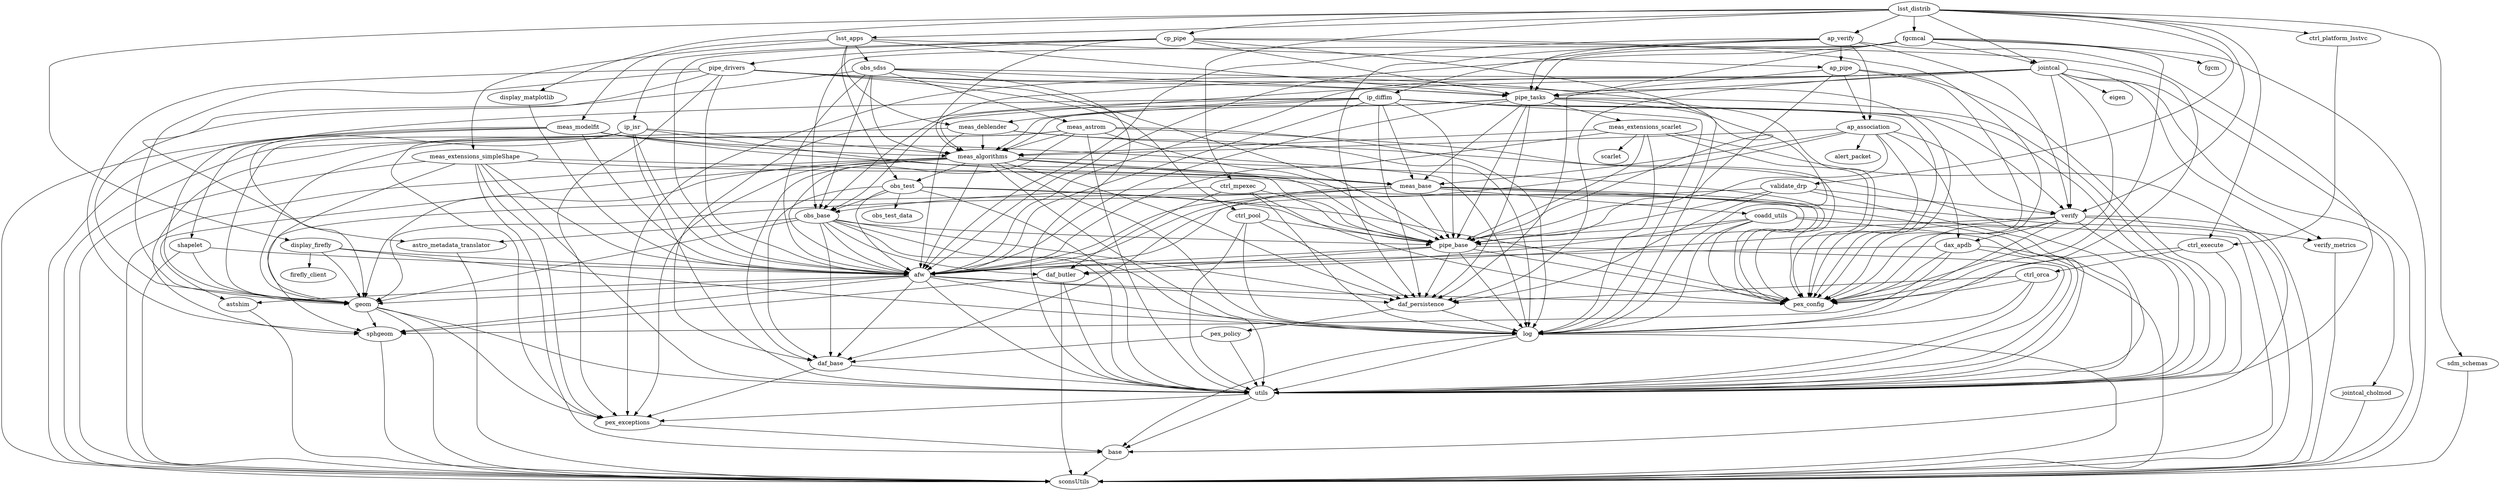 // Graph for lsst_distrib
digraph {
	lsst_distrib
	lsst_distrib -> lsst_apps
	lsst_apps
	lsst_apps -> meas_deblender
	meas_deblender
	meas_deblender -> afw
	afw
	afw -> daf_base
	daf_base
	daf_base -> utils
	utils
	utils -> base
	base
	base -> sconsUtils
	sconsUtils
	utils -> pex_exceptions
	pex_exceptions
	pex_exceptions -> base
	base
	daf_base -> pex_exceptions
	pex_exceptions
	afw -> daf_persistence
	daf_persistence
	daf_persistence -> log
	log
	log -> base
	base
	log -> sconsUtils
	sconsUtils
	log -> utils
	utils
	daf_persistence -> pex_policy
	pex_policy
	pex_policy -> daf_base
	daf_base
	pex_policy -> utils
	utils
	afw -> pex_config
	pex_config
	afw -> geom
	geom
	geom -> sconsUtils
	sconsUtils
	geom -> sphgeom
	sphgeom
	sphgeom -> sconsUtils
	sconsUtils
	geom -> pex_exceptions
	pex_exceptions
	geom -> utils
	utils
	afw -> log
	log
	afw -> sphgeom
	sphgeom
	afw -> utils
	utils
	afw -> astshim
	astshim
	astshim -> sconsUtils
	sconsUtils
	meas_deblender -> log
	log
	meas_deblender -> meas_algorithms
	meas_algorithms
	meas_algorithms -> astshim
	astshim
	meas_algorithms -> daf_base
	daf_base
	meas_algorithms -> daf_persistence
	daf_persistence
	meas_algorithms -> geom
	geom
	meas_algorithms -> afw
	afw
	meas_algorithms -> log
	log
	meas_algorithms -> meas_base
	meas_base
	meas_base -> utils
	utils
	meas_base -> geom
	geom
	meas_base -> afw
	afw
	meas_base -> coadd_utils
	coadd_utils
	coadd_utils -> afw
	afw
	coadd_utils -> log
	log
	coadd_utils -> pex_config
	pex_config
	coadd_utils -> pipe_base
	pipe_base
	pipe_base -> daf_butler
	daf_butler
	daf_butler -> sphgeom
	sphgeom
	daf_butler -> sconsUtils
	sconsUtils
	daf_butler -> utils
	utils
	pipe_base -> daf_persistence
	daf_persistence
	pipe_base -> log
	log
	pipe_base -> pex_config
	pex_config
	pipe_base -> utils
	utils
	pipe_base -> afw
	afw
	coadd_utils -> sconsUtils
	sconsUtils
	coadd_utils -> utils
	utils
	meas_base -> daf_base
	daf_base
	meas_base -> sphgeom
	sphgeom
	meas_base -> pex_config
	pex_config
	meas_base -> pipe_base
	pipe_base
	meas_base -> sconsUtils
	sconsUtils
	meas_algorithms -> obs_test
	obs_test
	obs_test -> afw
	afw
	obs_test -> daf_base
	daf_base
	obs_test -> obs_base
	obs_base
	obs_base -> daf_base
	daf_base
	obs_base -> log
	log
	obs_base -> daf_persistence
	daf_persistence
	obs_base -> afw
	afw
	obs_base -> utils
	utils
	obs_base -> astro_metadata_translator
	astro_metadata_translator
	astro_metadata_translator -> sconsUtils
	sconsUtils
	obs_base -> geom
	geom
	obs_base -> daf_butler
	daf_butler
	obs_base -> pipe_base
	pipe_base
	obs_test -> pex_config
	pex_config
	obs_test -> utils
	utils
	obs_test -> obs_test_data
	obs_test_data
	obs_test -> pipe_base
	pipe_base
	meas_algorithms -> pex_config
	pex_config
	meas_algorithms -> pex_exceptions
	pex_exceptions
	meas_algorithms -> pipe_base
	pipe_base
	meas_algorithms -> sconsUtils
	sconsUtils
	meas_algorithms -> utils
	utils
	meas_deblender -> sconsUtils
	sconsUtils
	meas_deblender -> utils
	utils
	lsst_apps -> meas_modelfit
	meas_modelfit
	meas_modelfit -> afw
	afw
	meas_modelfit -> meas_algorithms
	meas_algorithms
	meas_modelfit -> meas_base
	meas_base
	meas_modelfit -> log
	log
	meas_modelfit -> sconsUtils
	sconsUtils
	meas_modelfit -> shapelet
	shapelet
	shapelet -> afw
	afw
	shapelet -> sconsUtils
	sconsUtils
	shapelet -> geom
	geom
	meas_modelfit -> geom
	geom
	lsst_apps -> pipe_tasks
	pipe_tasks
	pipe_tasks -> afw
	afw
	pipe_tasks -> daf_persistence
	daf_persistence
	pipe_tasks -> log
	log
	pipe_tasks -> meas_base
	meas_base
	pipe_tasks -> pipe_base
	pipe_base
	pipe_tasks -> pex_config
	pex_config
	pipe_tasks -> utils
	utils
	pipe_tasks -> obs_base
	obs_base
	pipe_tasks -> meas_algorithms
	meas_algorithms
	pipe_tasks -> meas_extensions_scarlet
	meas_extensions_scarlet
	meas_extensions_scarlet -> base
	base
	meas_extensions_scarlet -> afw
	afw
	meas_extensions_scarlet -> log
	log
	meas_extensions_scarlet -> scarlet
	scarlet
	meas_extensions_scarlet -> pex_config
	pex_config
	meas_extensions_scarlet -> pipe_base
	pipe_base
	meas_extensions_scarlet -> meas_algorithms
	meas_algorithms
	lsst_apps -> ap_pipe
	ap_pipe
	ap_pipe -> utils
	utils
	ap_pipe -> pex_config
	pex_config
	ap_pipe -> pipe_base
	pipe_base
	ap_pipe -> pipe_tasks
	pipe_tasks
	ap_pipe -> ap_association
	ap_association
	ap_association -> afw
	afw
	ap_association -> alert_packet
	alert_packet
	ap_association -> dax_apdb
	dax_apdb
	dax_apdb -> afw
	afw
	dax_apdb -> pex_config
	pex_config
	dax_apdb -> sconsUtils
	sconsUtils
	dax_apdb -> sphgeom
	sphgeom
	dax_apdb -> utils
	utils
	ap_association -> meas_algorithms
	meas_algorithms
	ap_association -> meas_base
	meas_base
	ap_association -> pex_config
	pex_config
	ap_association -> pipe_base
	pipe_base
	ap_association -> verify
	verify
	verify -> sconsUtils
	sconsUtils
	verify -> utils
	utils
	verify -> log
	log
	verify -> pex_config
	pex_config
	verify -> daf_butler
	daf_butler
	verify -> pipe_base
	pipe_base
	verify -> dax_apdb
	dax_apdb
	verify -> verify_metrics
	verify_metrics
	verify_metrics -> sconsUtils
	sconsUtils
	lsst_apps -> obs_sdss
	obs_sdss
	obs_sdss -> obs_base
	obs_base
	obs_sdss -> afw
	afw
	obs_sdss -> meas_algorithms
	meas_algorithms
	obs_sdss -> meas_astrom
	meas_astrom
	meas_astrom -> geom
	geom
	meas_astrom -> sphgeom
	sphgeom
	meas_astrom -> afw
	afw
	meas_astrom -> log
	log
	meas_astrom -> meas_algorithms
	meas_algorithms
	meas_astrom -> pex_config
	pex_config
	meas_astrom -> pipe_base
	pipe_base
	meas_astrom -> utils
	utils
	obs_sdss -> pipe_tasks
	pipe_tasks
	obs_sdss -> utils
	utils
	obs_sdss -> log
	log
	obs_sdss -> geom
	geom
	lsst_apps -> obs_test
	obs_test
	lsst_apps -> meas_extensions_simpleShape
	meas_extensions_simpleShape
	meas_extensions_simpleShape -> sconsUtils
	sconsUtils
	meas_extensions_simpleShape -> base
	base
	meas_extensions_simpleShape -> afw
	afw
	meas_extensions_simpleShape -> meas_base
	meas_base
	meas_extensions_simpleShape -> utils
	utils
	meas_extensions_simpleShape -> pex_config
	pex_config
	meas_extensions_simpleShape -> pex_exceptions
	pex_exceptions
	meas_extensions_simpleShape -> geom
	geom
	lsst_distrib -> ctrl_execute
	ctrl_execute
	ctrl_execute -> ctrl_orca
	ctrl_orca
	ctrl_orca -> utils
	utils
	ctrl_orca -> pex_config
	pex_config
	ctrl_orca -> daf_persistence
	daf_persistence
	ctrl_orca -> log
	log
	ctrl_execute -> pex_config
	pex_config
	ctrl_execute -> utils
	utils
	lsst_distrib -> ctrl_mpexec
	ctrl_mpexec
	ctrl_mpexec -> daf_butler
	daf_butler
	ctrl_mpexec -> log
	log
	ctrl_mpexec -> obs_base
	obs_base
	ctrl_mpexec -> pex_config
	pex_config
	ctrl_mpexec -> pipe_base
	pipe_base
	lsst_distrib -> ctrl_platform_lsstvc
	ctrl_platform_lsstvc
	ctrl_platform_lsstvc -> ctrl_execute
	ctrl_execute
	lsst_distrib -> jointcal
	jointcal
	jointcal -> sconsUtils
	sconsUtils
	jointcal -> eigen
	eigen
	jointcal -> afw
	afw
	jointcal -> daf_persistence
	daf_persistence
	jointcal -> obs_base
	obs_base
	jointcal -> pex_exceptions
	pex_exceptions
	jointcal -> pex_config
	pex_config
	jointcal -> meas_algorithms
	meas_algorithms
	jointcal -> pipe_tasks
	pipe_tasks
	jointcal -> jointcal_cholmod
	jointcal_cholmod
	jointcal_cholmod -> sconsUtils
	sconsUtils
	jointcal -> verify
	verify
	jointcal -> verify_metrics
	verify_metrics
	lsst_distrib -> verify
	verify
	lsst_distrib -> ap_verify
	ap_verify
	ap_verify -> utils
	utils
	ap_verify -> afw
	afw
	ap_verify -> daf_persistence
	daf_persistence
	ap_verify -> pipe_tasks
	pipe_tasks
	ap_verify -> verify
	verify
	ap_verify -> ap_pipe
	ap_pipe
	ap_verify -> ip_diffim
	ip_diffim
	ip_diffim -> afw
	afw
	ip_diffim -> daf_base
	daf_base
	ip_diffim -> daf_persistence
	daf_persistence
	ip_diffim -> log
	log
	ip_diffim -> meas_algorithms
	meas_algorithms
	ip_diffim -> meas_base
	meas_base
	ip_diffim -> meas_deblender
	meas_deblender
	ip_diffim -> pex_config
	pex_config
	ip_diffim -> pipe_base
	pipe_base
	ip_diffim -> utils
	utils
	ip_diffim -> verify
	verify
	ip_diffim -> geom
	geom
	ap_verify -> ap_association
	ap_association
	lsst_distrib -> display_firefly
	display_firefly
	display_firefly -> afw
	afw
	display_firefly -> geom
	geom
	display_firefly -> log
	log
	display_firefly -> firefly_client
	firefly_client
	lsst_distrib -> display_matplotlib
	display_matplotlib
	display_matplotlib -> afw
	afw
	lsst_distrib -> cp_pipe
	cp_pipe
	cp_pipe -> pex_config
	pex_config
	cp_pipe -> pipe_base
	pipe_base
	cp_pipe -> log
	log
	cp_pipe -> ip_isr
	ip_isr
	ip_isr -> meas_algorithms
	meas_algorithms
	ip_isr -> pipe_base
	pipe_base
	ip_isr -> sconsUtils
	sconsUtils
	ip_isr -> afw
	afw
	ip_isr -> geom
	geom
	ip_isr -> utils
	utils
	ip_isr -> pex_exceptions
	pex_exceptions
	cp_pipe -> afw
	afw
	cp_pipe -> meas_algorithms
	meas_algorithms
	cp_pipe -> pipe_drivers
	pipe_drivers
	pipe_drivers -> ctrl_pool
	ctrl_pool
	ctrl_pool -> daf_persistence
	daf_persistence
	ctrl_pool -> pipe_base
	pipe_base
	ctrl_pool -> log
	log
	ctrl_pool -> utils
	utils
	pipe_drivers -> afw
	afw
	pipe_drivers -> pex_exceptions
	pex_exceptions
	pipe_drivers -> sphgeom
	sphgeom
	pipe_drivers -> pex_config
	pex_config
	pipe_drivers -> pipe_base
	pipe_base
	pipe_drivers -> pipe_tasks
	pipe_tasks
	pipe_drivers -> astro_metadata_translator
	astro_metadata_translator
	pipe_drivers -> geom
	geom
	cp_pipe -> pipe_tasks
	pipe_tasks
	lsst_distrib -> sdm_schemas
	sdm_schemas
	sdm_schemas -> sconsUtils
	sconsUtils
	lsst_distrib -> validate_drp
	validate_drp
	validate_drp -> utils
	utils
	validate_drp -> daf_persistence
	daf_persistence
	validate_drp -> afw
	afw
	validate_drp -> pipe_base
	pipe_base
	validate_drp -> verify
	verify
	lsst_distrib -> fgcmcal
	fgcmcal
	fgcmcal -> sconsUtils
	sconsUtils
	fgcmcal -> afw
	afw
	fgcmcal -> daf_persistence
	daf_persistence
	fgcmcal -> obs_base
	obs_base
	fgcmcal -> pex_config
	pex_config
	fgcmcal -> pipe_tasks
	pipe_tasks
	fgcmcal -> fgcm
	fgcm
	fgcmcal -> jointcal
	jointcal
}
